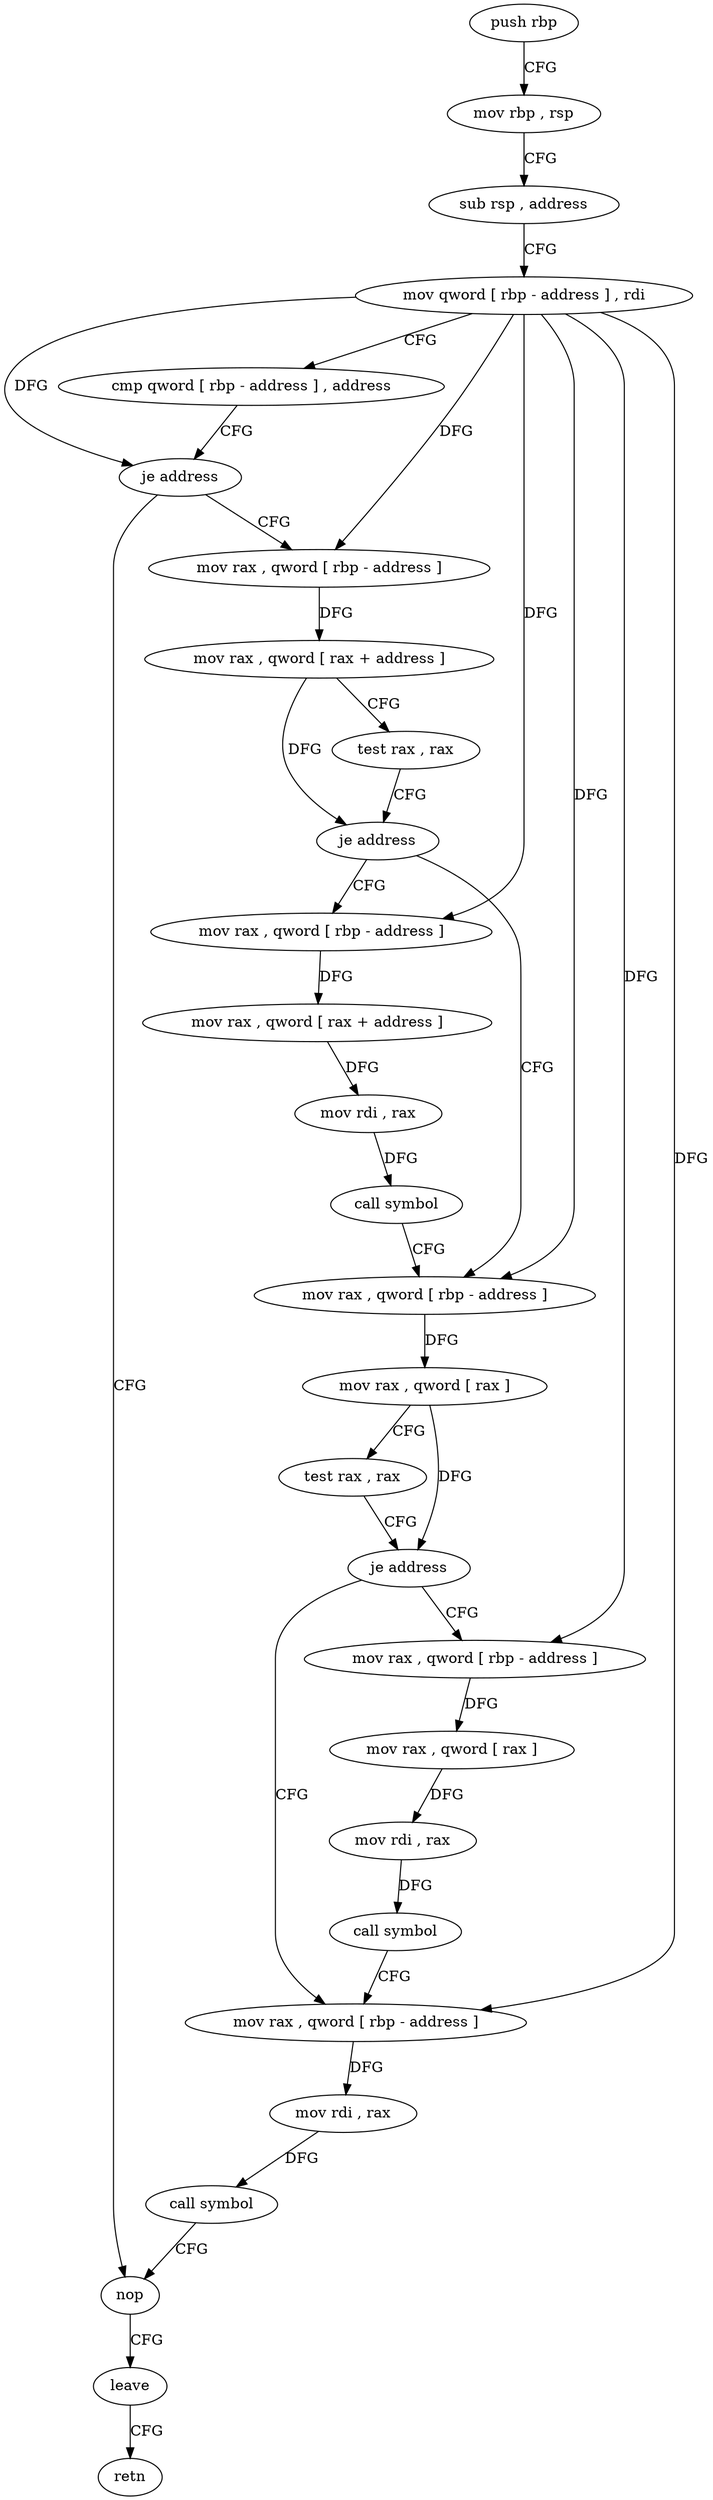 digraph "func" {
"172464" [label = "push rbp" ]
"172465" [label = "mov rbp , rsp" ]
"172468" [label = "sub rsp , address" ]
"172472" [label = "mov qword [ rbp - address ] , rdi" ]
"172476" [label = "cmp qword [ rbp - address ] , address" ]
"172481" [label = "je address" ]
"172551" [label = "nop" ]
"172483" [label = "mov rax , qword [ rbp - address ]" ]
"172552" [label = "leave" ]
"172553" [label = "retn" ]
"172487" [label = "mov rax , qword [ rax + address ]" ]
"172491" [label = "test rax , rax" ]
"172494" [label = "je address" ]
"172512" [label = "mov rax , qword [ rbp - address ]" ]
"172496" [label = "mov rax , qword [ rbp - address ]" ]
"172516" [label = "mov rax , qword [ rax ]" ]
"172519" [label = "test rax , rax" ]
"172522" [label = "je address" ]
"172539" [label = "mov rax , qword [ rbp - address ]" ]
"172524" [label = "mov rax , qword [ rbp - address ]" ]
"172500" [label = "mov rax , qword [ rax + address ]" ]
"172504" [label = "mov rdi , rax" ]
"172507" [label = "call symbol" ]
"172543" [label = "mov rdi , rax" ]
"172546" [label = "call symbol" ]
"172528" [label = "mov rax , qword [ rax ]" ]
"172531" [label = "mov rdi , rax" ]
"172534" [label = "call symbol" ]
"172464" -> "172465" [ label = "CFG" ]
"172465" -> "172468" [ label = "CFG" ]
"172468" -> "172472" [ label = "CFG" ]
"172472" -> "172476" [ label = "CFG" ]
"172472" -> "172481" [ label = "DFG" ]
"172472" -> "172483" [ label = "DFG" ]
"172472" -> "172512" [ label = "DFG" ]
"172472" -> "172496" [ label = "DFG" ]
"172472" -> "172539" [ label = "DFG" ]
"172472" -> "172524" [ label = "DFG" ]
"172476" -> "172481" [ label = "CFG" ]
"172481" -> "172551" [ label = "CFG" ]
"172481" -> "172483" [ label = "CFG" ]
"172551" -> "172552" [ label = "CFG" ]
"172483" -> "172487" [ label = "DFG" ]
"172552" -> "172553" [ label = "CFG" ]
"172487" -> "172491" [ label = "CFG" ]
"172487" -> "172494" [ label = "DFG" ]
"172491" -> "172494" [ label = "CFG" ]
"172494" -> "172512" [ label = "CFG" ]
"172494" -> "172496" [ label = "CFG" ]
"172512" -> "172516" [ label = "DFG" ]
"172496" -> "172500" [ label = "DFG" ]
"172516" -> "172519" [ label = "CFG" ]
"172516" -> "172522" [ label = "DFG" ]
"172519" -> "172522" [ label = "CFG" ]
"172522" -> "172539" [ label = "CFG" ]
"172522" -> "172524" [ label = "CFG" ]
"172539" -> "172543" [ label = "DFG" ]
"172524" -> "172528" [ label = "DFG" ]
"172500" -> "172504" [ label = "DFG" ]
"172504" -> "172507" [ label = "DFG" ]
"172507" -> "172512" [ label = "CFG" ]
"172543" -> "172546" [ label = "DFG" ]
"172546" -> "172551" [ label = "CFG" ]
"172528" -> "172531" [ label = "DFG" ]
"172531" -> "172534" [ label = "DFG" ]
"172534" -> "172539" [ label = "CFG" ]
}
